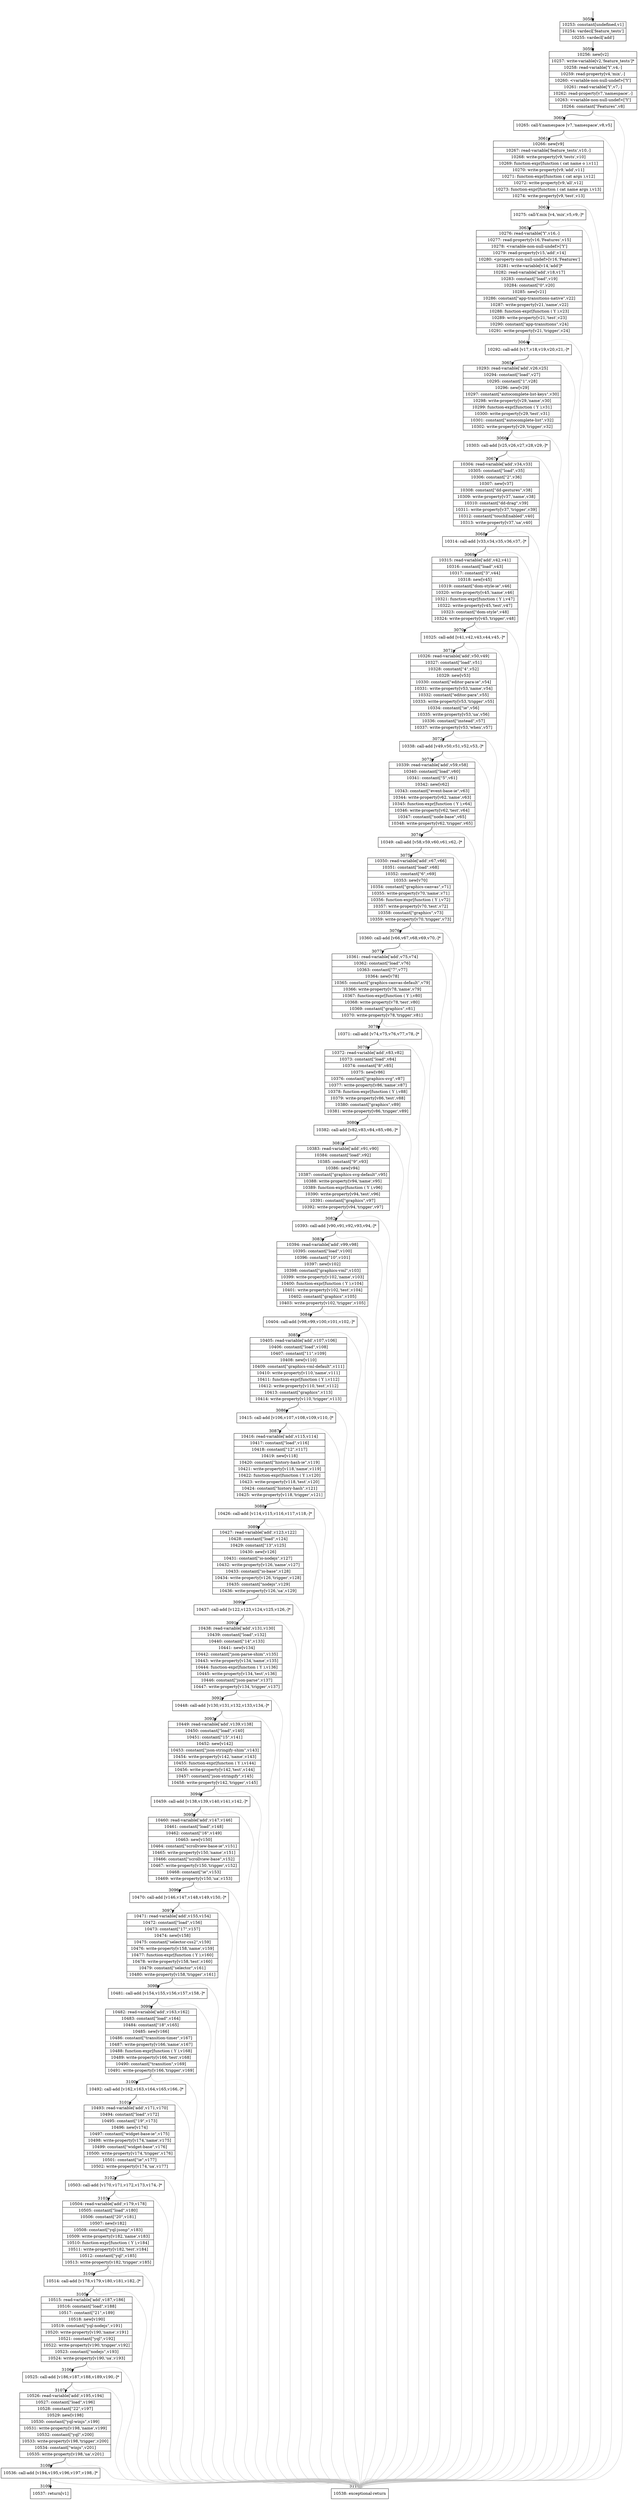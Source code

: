 digraph {
rankdir="TD"
BB_entry140[shape=none,label=""];
BB_entry140 -> BB3058 [tailport=s, headport=n, headlabel="    3058"]
BB3058 [shape=record label="{10253: constant[undefined,v1]|10254: vardecl['feature_tests']|10255: vardecl['add']}" ] 
BB3058 -> BB3059 [tailport=s, headport=n, headlabel="      3059"]
BB3059 [shape=record label="{10256: new[v2]|10257: write-variable[v2,'feature_tests']*|10258: read-variable['Y',v4,-]|10259: read-property[v4,'mix',-]|10260: \<variable-non-null-undef\>['Y']|10261: read-variable['Y',v7,-]|10262: read-property[v7,'namespace',-]|10263: \<variable-non-null-undef\>['Y']|10264: constant[\"Features\",v8]}" ] 
BB3059 -> BB3060 [tailport=s, headport=n, headlabel="      3060"]
BB3059 -> BB3110 [tailport=s, headport=n, color=gray, headlabel="      3110"]
BB3060 [shape=record label="{10265: call-Y.namespace [v7,'namespace',v8,v5]}" ] 
BB3060 -> BB3061 [tailport=s, headport=n, headlabel="      3061"]
BB3060 -> BB3110 [tailport=s, headport=n, color=gray]
BB3061 [shape=record label="{10266: new[v9]|10267: read-variable['feature_tests',v10,-]|10268: write-property[v9,'tests',v10]|10269: function-expr[function ( cat name o ),v11]|10270: write-property[v9,'add',v11]|10271: function-expr[function ( cat args ),v12]|10272: write-property[v9,'all',v12]|10273: function-expr[function ( cat name args ),v13]|10274: write-property[v9,'test',v13]}" ] 
BB3061 -> BB3062 [tailport=s, headport=n, headlabel="      3062"]
BB3061 -> BB3110 [tailport=s, headport=n, color=gray]
BB3062 [shape=record label="{10275: call-Y.mix [v4,'mix',v5,v9,-]*}" ] 
BB3062 -> BB3063 [tailport=s, headport=n, headlabel="      3063"]
BB3062 -> BB3110 [tailport=s, headport=n, color=gray]
BB3063 [shape=record label="{10276: read-variable['Y',v16,-]|10277: read-property[v16,'Features',v15]|10278: \<variable-non-null-undef\>['Y']|10279: read-property[v15,'add',v14]|10280: \<property-non-null-undef\>[v16,'Features']|10281: write-variable[v14,'add']*|10282: read-variable['add',v18,v17]|10283: constant[\"load\",v19]|10284: constant[\"0\",v20]|10285: new[v21]|10286: constant[\"app-transitions-native\",v22]|10287: write-property[v21,'name',v22]|10288: function-expr[function ( Y ),v23]|10289: write-property[v21,'test',v23]|10290: constant[\"app-transitions\",v24]|10291: write-property[v21,'trigger',v24]}" ] 
BB3063 -> BB3064 [tailport=s, headport=n, headlabel="      3064"]
BB3063 -> BB3110 [tailport=s, headport=n, color=gray]
BB3064 [shape=record label="{10292: call-add [v17,v18,v19,v20,v21,-]*}" ] 
BB3064 -> BB3065 [tailport=s, headport=n, headlabel="      3065"]
BB3064 -> BB3110 [tailport=s, headport=n, color=gray]
BB3065 [shape=record label="{10293: read-variable['add',v26,v25]|10294: constant[\"load\",v27]|10295: constant[\"1\",v28]|10296: new[v29]|10297: constant[\"autocomplete-list-keys\",v30]|10298: write-property[v29,'name',v30]|10299: function-expr[function ( Y ),v31]|10300: write-property[v29,'test',v31]|10301: constant[\"autocomplete-list\",v32]|10302: write-property[v29,'trigger',v32]}" ] 
BB3065 -> BB3066 [tailport=s, headport=n, headlabel="      3066"]
BB3065 -> BB3110 [tailport=s, headport=n, color=gray]
BB3066 [shape=record label="{10303: call-add [v25,v26,v27,v28,v29,-]*}" ] 
BB3066 -> BB3067 [tailport=s, headport=n, headlabel="      3067"]
BB3066 -> BB3110 [tailport=s, headport=n, color=gray]
BB3067 [shape=record label="{10304: read-variable['add',v34,v33]|10305: constant[\"load\",v35]|10306: constant[\"2\",v36]|10307: new[v37]|10308: constant[\"dd-gestures\",v38]|10309: write-property[v37,'name',v38]|10310: constant[\"dd-drag\",v39]|10311: write-property[v37,'trigger',v39]|10312: constant[\"touchEnabled\",v40]|10313: write-property[v37,'ua',v40]}" ] 
BB3067 -> BB3068 [tailport=s, headport=n, headlabel="      3068"]
BB3067 -> BB3110 [tailport=s, headport=n, color=gray]
BB3068 [shape=record label="{10314: call-add [v33,v34,v35,v36,v37,-]*}" ] 
BB3068 -> BB3069 [tailport=s, headport=n, headlabel="      3069"]
BB3068 -> BB3110 [tailport=s, headport=n, color=gray]
BB3069 [shape=record label="{10315: read-variable['add',v42,v41]|10316: constant[\"load\",v43]|10317: constant[\"3\",v44]|10318: new[v45]|10319: constant[\"dom-style-ie\",v46]|10320: write-property[v45,'name',v46]|10321: function-expr[function ( Y ),v47]|10322: write-property[v45,'test',v47]|10323: constant[\"dom-style\",v48]|10324: write-property[v45,'trigger',v48]}" ] 
BB3069 -> BB3070 [tailport=s, headport=n, headlabel="      3070"]
BB3069 -> BB3110 [tailport=s, headport=n, color=gray]
BB3070 [shape=record label="{10325: call-add [v41,v42,v43,v44,v45,-]*}" ] 
BB3070 -> BB3071 [tailport=s, headport=n, headlabel="      3071"]
BB3070 -> BB3110 [tailport=s, headport=n, color=gray]
BB3071 [shape=record label="{10326: read-variable['add',v50,v49]|10327: constant[\"load\",v51]|10328: constant[\"4\",v52]|10329: new[v53]|10330: constant[\"editor-para-ie\",v54]|10331: write-property[v53,'name',v54]|10332: constant[\"editor-para\",v55]|10333: write-property[v53,'trigger',v55]|10334: constant[\"ie\",v56]|10335: write-property[v53,'ua',v56]|10336: constant[\"instead\",v57]|10337: write-property[v53,'when',v57]}" ] 
BB3071 -> BB3072 [tailport=s, headport=n, headlabel="      3072"]
BB3071 -> BB3110 [tailport=s, headport=n, color=gray]
BB3072 [shape=record label="{10338: call-add [v49,v50,v51,v52,v53,-]*}" ] 
BB3072 -> BB3073 [tailport=s, headport=n, headlabel="      3073"]
BB3072 -> BB3110 [tailport=s, headport=n, color=gray]
BB3073 [shape=record label="{10339: read-variable['add',v59,v58]|10340: constant[\"load\",v60]|10341: constant[\"5\",v61]|10342: new[v62]|10343: constant[\"event-base-ie\",v63]|10344: write-property[v62,'name',v63]|10345: function-expr[function ( Y ),v64]|10346: write-property[v62,'test',v64]|10347: constant[\"node-base\",v65]|10348: write-property[v62,'trigger',v65]}" ] 
BB3073 -> BB3074 [tailport=s, headport=n, headlabel="      3074"]
BB3073 -> BB3110 [tailport=s, headport=n, color=gray]
BB3074 [shape=record label="{10349: call-add [v58,v59,v60,v61,v62,-]*}" ] 
BB3074 -> BB3075 [tailport=s, headport=n, headlabel="      3075"]
BB3074 -> BB3110 [tailport=s, headport=n, color=gray]
BB3075 [shape=record label="{10350: read-variable['add',v67,v66]|10351: constant[\"load\",v68]|10352: constant[\"6\",v69]|10353: new[v70]|10354: constant[\"graphics-canvas\",v71]|10355: write-property[v70,'name',v71]|10356: function-expr[function ( Y ),v72]|10357: write-property[v70,'test',v72]|10358: constant[\"graphics\",v73]|10359: write-property[v70,'trigger',v73]}" ] 
BB3075 -> BB3076 [tailport=s, headport=n, headlabel="      3076"]
BB3075 -> BB3110 [tailport=s, headport=n, color=gray]
BB3076 [shape=record label="{10360: call-add [v66,v67,v68,v69,v70,-]*}" ] 
BB3076 -> BB3077 [tailport=s, headport=n, headlabel="      3077"]
BB3076 -> BB3110 [tailport=s, headport=n, color=gray]
BB3077 [shape=record label="{10361: read-variable['add',v75,v74]|10362: constant[\"load\",v76]|10363: constant[\"7\",v77]|10364: new[v78]|10365: constant[\"graphics-canvas-default\",v79]|10366: write-property[v78,'name',v79]|10367: function-expr[function ( Y ),v80]|10368: write-property[v78,'test',v80]|10369: constant[\"graphics\",v81]|10370: write-property[v78,'trigger',v81]}" ] 
BB3077 -> BB3078 [tailport=s, headport=n, headlabel="      3078"]
BB3077 -> BB3110 [tailport=s, headport=n, color=gray]
BB3078 [shape=record label="{10371: call-add [v74,v75,v76,v77,v78,-]*}" ] 
BB3078 -> BB3079 [tailport=s, headport=n, headlabel="      3079"]
BB3078 -> BB3110 [tailport=s, headport=n, color=gray]
BB3079 [shape=record label="{10372: read-variable['add',v83,v82]|10373: constant[\"load\",v84]|10374: constant[\"8\",v85]|10375: new[v86]|10376: constant[\"graphics-svg\",v87]|10377: write-property[v86,'name',v87]|10378: function-expr[function ( Y ),v88]|10379: write-property[v86,'test',v88]|10380: constant[\"graphics\",v89]|10381: write-property[v86,'trigger',v89]}" ] 
BB3079 -> BB3080 [tailport=s, headport=n, headlabel="      3080"]
BB3079 -> BB3110 [tailport=s, headport=n, color=gray]
BB3080 [shape=record label="{10382: call-add [v82,v83,v84,v85,v86,-]*}" ] 
BB3080 -> BB3081 [tailport=s, headport=n, headlabel="      3081"]
BB3080 -> BB3110 [tailport=s, headport=n, color=gray]
BB3081 [shape=record label="{10383: read-variable['add',v91,v90]|10384: constant[\"load\",v92]|10385: constant[\"9\",v93]|10386: new[v94]|10387: constant[\"graphics-svg-default\",v95]|10388: write-property[v94,'name',v95]|10389: function-expr[function ( Y ),v96]|10390: write-property[v94,'test',v96]|10391: constant[\"graphics\",v97]|10392: write-property[v94,'trigger',v97]}" ] 
BB3081 -> BB3082 [tailport=s, headport=n, headlabel="      3082"]
BB3081 -> BB3110 [tailport=s, headport=n, color=gray]
BB3082 [shape=record label="{10393: call-add [v90,v91,v92,v93,v94,-]*}" ] 
BB3082 -> BB3083 [tailport=s, headport=n, headlabel="      3083"]
BB3082 -> BB3110 [tailport=s, headport=n, color=gray]
BB3083 [shape=record label="{10394: read-variable['add',v99,v98]|10395: constant[\"load\",v100]|10396: constant[\"10\",v101]|10397: new[v102]|10398: constant[\"graphics-vml\",v103]|10399: write-property[v102,'name',v103]|10400: function-expr[function ( Y ),v104]|10401: write-property[v102,'test',v104]|10402: constant[\"graphics\",v105]|10403: write-property[v102,'trigger',v105]}" ] 
BB3083 -> BB3084 [tailport=s, headport=n, headlabel="      3084"]
BB3083 -> BB3110 [tailport=s, headport=n, color=gray]
BB3084 [shape=record label="{10404: call-add [v98,v99,v100,v101,v102,-]*}" ] 
BB3084 -> BB3085 [tailport=s, headport=n, headlabel="      3085"]
BB3084 -> BB3110 [tailport=s, headport=n, color=gray]
BB3085 [shape=record label="{10405: read-variable['add',v107,v106]|10406: constant[\"load\",v108]|10407: constant[\"11\",v109]|10408: new[v110]|10409: constant[\"graphics-vml-default\",v111]|10410: write-property[v110,'name',v111]|10411: function-expr[function ( Y ),v112]|10412: write-property[v110,'test',v112]|10413: constant[\"graphics\",v113]|10414: write-property[v110,'trigger',v113]}" ] 
BB3085 -> BB3086 [tailport=s, headport=n, headlabel="      3086"]
BB3085 -> BB3110 [tailport=s, headport=n, color=gray]
BB3086 [shape=record label="{10415: call-add [v106,v107,v108,v109,v110,-]*}" ] 
BB3086 -> BB3087 [tailport=s, headport=n, headlabel="      3087"]
BB3086 -> BB3110 [tailport=s, headport=n, color=gray]
BB3087 [shape=record label="{10416: read-variable['add',v115,v114]|10417: constant[\"load\",v116]|10418: constant[\"12\",v117]|10419: new[v118]|10420: constant[\"history-hash-ie\",v119]|10421: write-property[v118,'name',v119]|10422: function-expr[function ( Y ),v120]|10423: write-property[v118,'test',v120]|10424: constant[\"history-hash\",v121]|10425: write-property[v118,'trigger',v121]}" ] 
BB3087 -> BB3088 [tailport=s, headport=n, headlabel="      3088"]
BB3087 -> BB3110 [tailport=s, headport=n, color=gray]
BB3088 [shape=record label="{10426: call-add [v114,v115,v116,v117,v118,-]*}" ] 
BB3088 -> BB3089 [tailport=s, headport=n, headlabel="      3089"]
BB3088 -> BB3110 [tailport=s, headport=n, color=gray]
BB3089 [shape=record label="{10427: read-variable['add',v123,v122]|10428: constant[\"load\",v124]|10429: constant[\"13\",v125]|10430: new[v126]|10431: constant[\"io-nodejs\",v127]|10432: write-property[v126,'name',v127]|10433: constant[\"io-base\",v128]|10434: write-property[v126,'trigger',v128]|10435: constant[\"nodejs\",v129]|10436: write-property[v126,'ua',v129]}" ] 
BB3089 -> BB3090 [tailport=s, headport=n, headlabel="      3090"]
BB3089 -> BB3110 [tailport=s, headport=n, color=gray]
BB3090 [shape=record label="{10437: call-add [v122,v123,v124,v125,v126,-]*}" ] 
BB3090 -> BB3091 [tailport=s, headport=n, headlabel="      3091"]
BB3090 -> BB3110 [tailport=s, headport=n, color=gray]
BB3091 [shape=record label="{10438: read-variable['add',v131,v130]|10439: constant[\"load\",v132]|10440: constant[\"14\",v133]|10441: new[v134]|10442: constant[\"json-parse-shim\",v135]|10443: write-property[v134,'name',v135]|10444: function-expr[function ( Y ),v136]|10445: write-property[v134,'test',v136]|10446: constant[\"json-parse\",v137]|10447: write-property[v134,'trigger',v137]}" ] 
BB3091 -> BB3092 [tailport=s, headport=n, headlabel="      3092"]
BB3091 -> BB3110 [tailport=s, headport=n, color=gray]
BB3092 [shape=record label="{10448: call-add [v130,v131,v132,v133,v134,-]*}" ] 
BB3092 -> BB3093 [tailport=s, headport=n, headlabel="      3093"]
BB3092 -> BB3110 [tailport=s, headport=n, color=gray]
BB3093 [shape=record label="{10449: read-variable['add',v139,v138]|10450: constant[\"load\",v140]|10451: constant[\"15\",v141]|10452: new[v142]|10453: constant[\"json-stringify-shim\",v143]|10454: write-property[v142,'name',v143]|10455: function-expr[function ( Y ),v144]|10456: write-property[v142,'test',v144]|10457: constant[\"json-stringify\",v145]|10458: write-property[v142,'trigger',v145]}" ] 
BB3093 -> BB3094 [tailport=s, headport=n, headlabel="      3094"]
BB3093 -> BB3110 [tailport=s, headport=n, color=gray]
BB3094 [shape=record label="{10459: call-add [v138,v139,v140,v141,v142,-]*}" ] 
BB3094 -> BB3095 [tailport=s, headport=n, headlabel="      3095"]
BB3094 -> BB3110 [tailport=s, headport=n, color=gray]
BB3095 [shape=record label="{10460: read-variable['add',v147,v146]|10461: constant[\"load\",v148]|10462: constant[\"16\",v149]|10463: new[v150]|10464: constant[\"scrollview-base-ie\",v151]|10465: write-property[v150,'name',v151]|10466: constant[\"scrollview-base\",v152]|10467: write-property[v150,'trigger',v152]|10468: constant[\"ie\",v153]|10469: write-property[v150,'ua',v153]}" ] 
BB3095 -> BB3096 [tailport=s, headport=n, headlabel="      3096"]
BB3095 -> BB3110 [tailport=s, headport=n, color=gray]
BB3096 [shape=record label="{10470: call-add [v146,v147,v148,v149,v150,-]*}" ] 
BB3096 -> BB3097 [tailport=s, headport=n, headlabel="      3097"]
BB3096 -> BB3110 [tailport=s, headport=n, color=gray]
BB3097 [shape=record label="{10471: read-variable['add',v155,v154]|10472: constant[\"load\",v156]|10473: constant[\"17\",v157]|10474: new[v158]|10475: constant[\"selector-css2\",v159]|10476: write-property[v158,'name',v159]|10477: function-expr[function ( Y ),v160]|10478: write-property[v158,'test',v160]|10479: constant[\"selector\",v161]|10480: write-property[v158,'trigger',v161]}" ] 
BB3097 -> BB3098 [tailport=s, headport=n, headlabel="      3098"]
BB3097 -> BB3110 [tailport=s, headport=n, color=gray]
BB3098 [shape=record label="{10481: call-add [v154,v155,v156,v157,v158,-]*}" ] 
BB3098 -> BB3099 [tailport=s, headport=n, headlabel="      3099"]
BB3098 -> BB3110 [tailport=s, headport=n, color=gray]
BB3099 [shape=record label="{10482: read-variable['add',v163,v162]|10483: constant[\"load\",v164]|10484: constant[\"18\",v165]|10485: new[v166]|10486: constant[\"transition-timer\",v167]|10487: write-property[v166,'name',v167]|10488: function-expr[function ( Y ),v168]|10489: write-property[v166,'test',v168]|10490: constant[\"transition\",v169]|10491: write-property[v166,'trigger',v169]}" ] 
BB3099 -> BB3100 [tailport=s, headport=n, headlabel="      3100"]
BB3099 -> BB3110 [tailport=s, headport=n, color=gray]
BB3100 [shape=record label="{10492: call-add [v162,v163,v164,v165,v166,-]*}" ] 
BB3100 -> BB3101 [tailport=s, headport=n, headlabel="      3101"]
BB3100 -> BB3110 [tailport=s, headport=n, color=gray]
BB3101 [shape=record label="{10493: read-variable['add',v171,v170]|10494: constant[\"load\",v172]|10495: constant[\"19\",v173]|10496: new[v174]|10497: constant[\"widget-base-ie\",v175]|10498: write-property[v174,'name',v175]|10499: constant[\"widget-base\",v176]|10500: write-property[v174,'trigger',v176]|10501: constant[\"ie\",v177]|10502: write-property[v174,'ua',v177]}" ] 
BB3101 -> BB3102 [tailport=s, headport=n, headlabel="      3102"]
BB3101 -> BB3110 [tailport=s, headport=n, color=gray]
BB3102 [shape=record label="{10503: call-add [v170,v171,v172,v173,v174,-]*}" ] 
BB3102 -> BB3103 [tailport=s, headport=n, headlabel="      3103"]
BB3102 -> BB3110 [tailport=s, headport=n, color=gray]
BB3103 [shape=record label="{10504: read-variable['add',v179,v178]|10505: constant[\"load\",v180]|10506: constant[\"20\",v181]|10507: new[v182]|10508: constant[\"yql-jsonp\",v183]|10509: write-property[v182,'name',v183]|10510: function-expr[function ( Y ),v184]|10511: write-property[v182,'test',v184]|10512: constant[\"yql\",v185]|10513: write-property[v182,'trigger',v185]}" ] 
BB3103 -> BB3104 [tailport=s, headport=n, headlabel="      3104"]
BB3103 -> BB3110 [tailport=s, headport=n, color=gray]
BB3104 [shape=record label="{10514: call-add [v178,v179,v180,v181,v182,-]*}" ] 
BB3104 -> BB3105 [tailport=s, headport=n, headlabel="      3105"]
BB3104 -> BB3110 [tailport=s, headport=n, color=gray]
BB3105 [shape=record label="{10515: read-variable['add',v187,v186]|10516: constant[\"load\",v188]|10517: constant[\"21\",v189]|10518: new[v190]|10519: constant[\"yql-nodejs\",v191]|10520: write-property[v190,'name',v191]|10521: constant[\"yql\",v192]|10522: write-property[v190,'trigger',v192]|10523: constant[\"nodejs\",v193]|10524: write-property[v190,'ua',v193]}" ] 
BB3105 -> BB3106 [tailport=s, headport=n, headlabel="      3106"]
BB3105 -> BB3110 [tailport=s, headport=n, color=gray]
BB3106 [shape=record label="{10525: call-add [v186,v187,v188,v189,v190,-]*}" ] 
BB3106 -> BB3107 [tailport=s, headport=n, headlabel="      3107"]
BB3106 -> BB3110 [tailport=s, headport=n, color=gray]
BB3107 [shape=record label="{10526: read-variable['add',v195,v194]|10527: constant[\"load\",v196]|10528: constant[\"22\",v197]|10529: new[v198]|10530: constant[\"yql-winjs\",v199]|10531: write-property[v198,'name',v199]|10532: constant[\"yql\",v200]|10533: write-property[v198,'trigger',v200]|10534: constant[\"winjs\",v201]|10535: write-property[v198,'ua',v201]}" ] 
BB3107 -> BB3108 [tailport=s, headport=n, headlabel="      3108"]
BB3107 -> BB3110 [tailport=s, headport=n, color=gray]
BB3108 [shape=record label="{10536: call-add [v194,v195,v196,v197,v198,-]*}" ] 
BB3108 -> BB3109 [tailport=s, headport=n, headlabel="      3109"]
BB3108 -> BB3110 [tailport=s, headport=n, color=gray]
BB3109 [shape=record label="{10537: return[v1]}" ] 
BB3110 [shape=record label="{10538: exceptional-return}" ] 
//#$~ 5242
}
